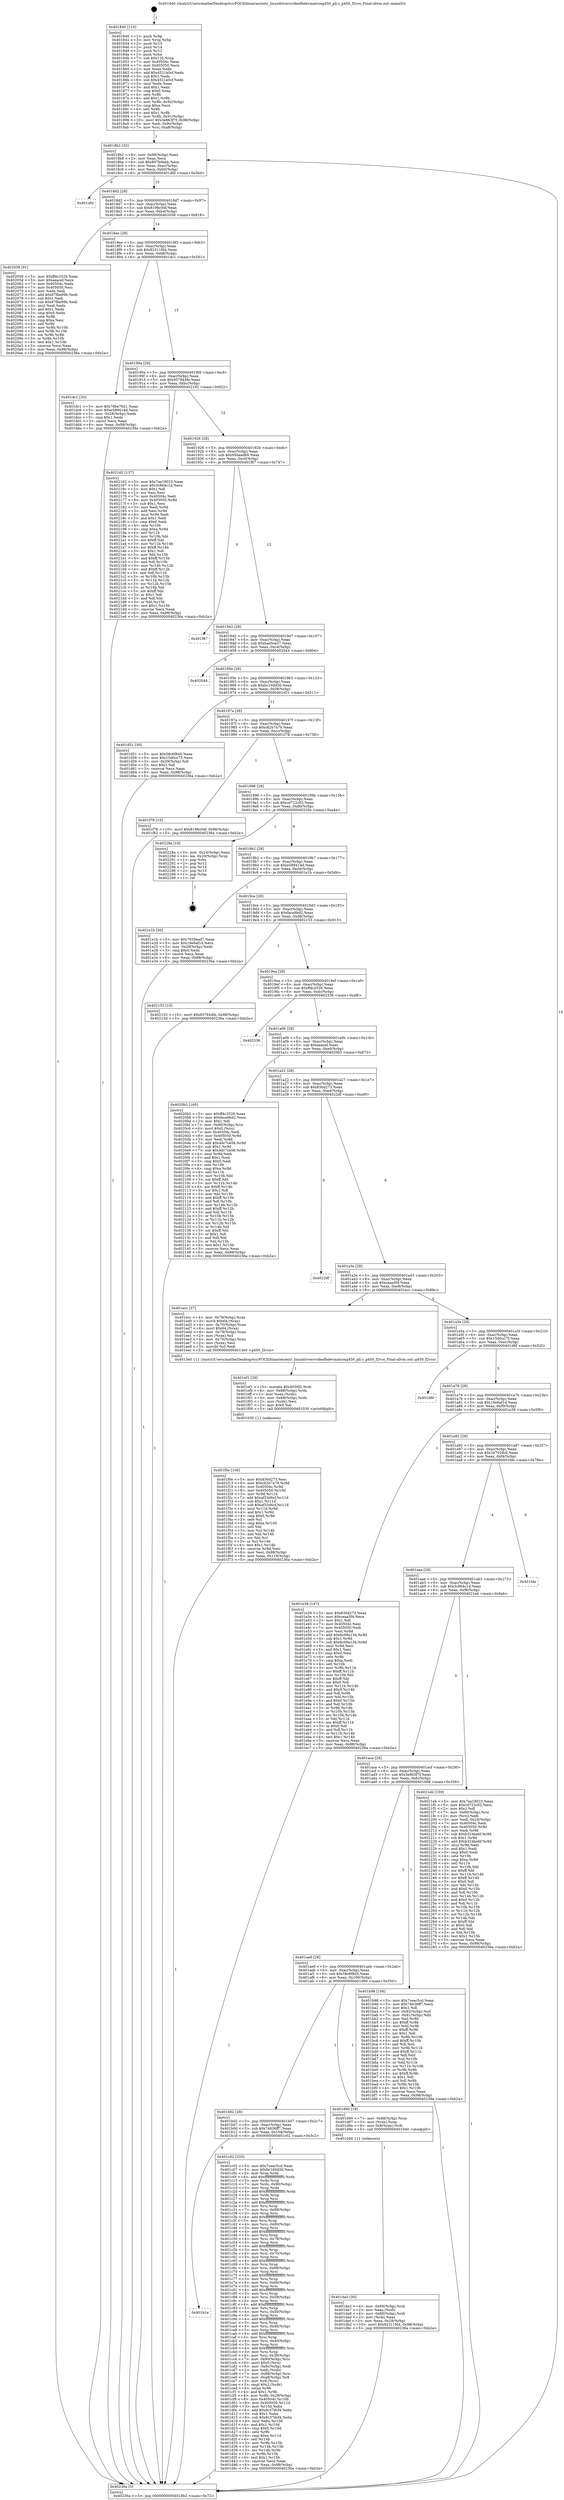 digraph "0x401840" {
  label = "0x401840 (/mnt/c/Users/mathe/Desktop/tcc/POCII/binaries/extr_linuxdriversvideofbdevmatroxg450_pll.c_g450_f2vco_Final-ollvm.out::main(0))"
  labelloc = "t"
  node[shape=record]

  Entry [label="",width=0.3,height=0.3,shape=circle,fillcolor=black,style=filled]
  "0x4018b2" [label="{
     0x4018b2 [32]\l
     | [instrs]\l
     &nbsp;&nbsp;0x4018b2 \<+6\>: mov -0x98(%rbp),%eax\l
     &nbsp;&nbsp;0x4018b8 \<+2\>: mov %eax,%ecx\l
     &nbsp;&nbsp;0x4018ba \<+6\>: sub $0x807b0bbb,%ecx\l
     &nbsp;&nbsp;0x4018c0 \<+6\>: mov %eax,-0xac(%rbp)\l
     &nbsp;&nbsp;0x4018c6 \<+6\>: mov %ecx,-0xb0(%rbp)\l
     &nbsp;&nbsp;0x4018cc \<+6\>: je 0000000000401dfd \<main+0x5bd\>\l
  }"]
  "0x401dfd" [label="{
     0x401dfd\l
  }", style=dashed]
  "0x4018d2" [label="{
     0x4018d2 [28]\l
     | [instrs]\l
     &nbsp;&nbsp;0x4018d2 \<+5\>: jmp 00000000004018d7 \<main+0x97\>\l
     &nbsp;&nbsp;0x4018d7 \<+6\>: mov -0xac(%rbp),%eax\l
     &nbsp;&nbsp;0x4018dd \<+5\>: sub $0x8196c04f,%eax\l
     &nbsp;&nbsp;0x4018e2 \<+6\>: mov %eax,-0xb4(%rbp)\l
     &nbsp;&nbsp;0x4018e8 \<+6\>: je 0000000000402058 \<main+0x818\>\l
  }"]
  Exit [label="",width=0.3,height=0.3,shape=circle,fillcolor=black,style=filled,peripheries=2]
  "0x402058" [label="{
     0x402058 [91]\l
     | [instrs]\l
     &nbsp;&nbsp;0x402058 \<+5\>: mov $0xff4c2526,%eax\l
     &nbsp;&nbsp;0x40205d \<+5\>: mov $0xaeacef,%ecx\l
     &nbsp;&nbsp;0x402062 \<+7\>: mov 0x40504c,%edx\l
     &nbsp;&nbsp;0x402069 \<+7\>: mov 0x405050,%esi\l
     &nbsp;&nbsp;0x402070 \<+2\>: mov %edx,%edi\l
     &nbsp;&nbsp;0x402072 \<+6\>: add $0x87fba99b,%edi\l
     &nbsp;&nbsp;0x402078 \<+3\>: sub $0x1,%edi\l
     &nbsp;&nbsp;0x40207b \<+6\>: sub $0x87fba99b,%edi\l
     &nbsp;&nbsp;0x402081 \<+3\>: imul %edi,%edx\l
     &nbsp;&nbsp;0x402084 \<+3\>: and $0x1,%edx\l
     &nbsp;&nbsp;0x402087 \<+3\>: cmp $0x0,%edx\l
     &nbsp;&nbsp;0x40208a \<+4\>: sete %r8b\l
     &nbsp;&nbsp;0x40208e \<+3\>: cmp $0xa,%esi\l
     &nbsp;&nbsp;0x402091 \<+4\>: setl %r9b\l
     &nbsp;&nbsp;0x402095 \<+3\>: mov %r8b,%r10b\l
     &nbsp;&nbsp;0x402098 \<+3\>: and %r9b,%r10b\l
     &nbsp;&nbsp;0x40209b \<+3\>: xor %r9b,%r8b\l
     &nbsp;&nbsp;0x40209e \<+3\>: or %r8b,%r10b\l
     &nbsp;&nbsp;0x4020a1 \<+4\>: test $0x1,%r10b\l
     &nbsp;&nbsp;0x4020a5 \<+3\>: cmovne %ecx,%eax\l
     &nbsp;&nbsp;0x4020a8 \<+6\>: mov %eax,-0x98(%rbp)\l
     &nbsp;&nbsp;0x4020ae \<+5\>: jmp 000000000040236a \<main+0xb2a\>\l
  }"]
  "0x4018ee" [label="{
     0x4018ee [28]\l
     | [instrs]\l
     &nbsp;&nbsp;0x4018ee \<+5\>: jmp 00000000004018f3 \<main+0xb3\>\l
     &nbsp;&nbsp;0x4018f3 \<+6\>: mov -0xac(%rbp),%eax\l
     &nbsp;&nbsp;0x4018f9 \<+5\>: sub $0x92311fd4,%eax\l
     &nbsp;&nbsp;0x4018fe \<+6\>: mov %eax,-0xb8(%rbp)\l
     &nbsp;&nbsp;0x401904 \<+6\>: je 0000000000401dc1 \<main+0x581\>\l
  }"]
  "0x401f0e" [label="{
     0x401f0e [106]\l
     | [instrs]\l
     &nbsp;&nbsp;0x401f0e \<+5\>: mov $0x830d273,%esi\l
     &nbsp;&nbsp;0x401f13 \<+6\>: mov $0xc62b7a79,%r8d\l
     &nbsp;&nbsp;0x401f19 \<+8\>: mov 0x40504c,%r9d\l
     &nbsp;&nbsp;0x401f21 \<+8\>: mov 0x405050,%r10d\l
     &nbsp;&nbsp;0x401f29 \<+3\>: mov %r9d,%r11d\l
     &nbsp;&nbsp;0x401f2c \<+7\>: add $0xaf33d6cf,%r11d\l
     &nbsp;&nbsp;0x401f33 \<+4\>: sub $0x1,%r11d\l
     &nbsp;&nbsp;0x401f37 \<+7\>: sub $0xaf33d6cf,%r11d\l
     &nbsp;&nbsp;0x401f3e \<+4\>: imul %r11d,%r9d\l
     &nbsp;&nbsp;0x401f42 \<+4\>: and $0x1,%r9d\l
     &nbsp;&nbsp;0x401f46 \<+4\>: cmp $0x0,%r9d\l
     &nbsp;&nbsp;0x401f4a \<+3\>: sete %cl\l
     &nbsp;&nbsp;0x401f4d \<+4\>: cmp $0xa,%r10d\l
     &nbsp;&nbsp;0x401f51 \<+3\>: setl %bl\l
     &nbsp;&nbsp;0x401f54 \<+3\>: mov %cl,%r14b\l
     &nbsp;&nbsp;0x401f57 \<+3\>: and %bl,%r14b\l
     &nbsp;&nbsp;0x401f5a \<+2\>: xor %bl,%cl\l
     &nbsp;&nbsp;0x401f5c \<+3\>: or %cl,%r14b\l
     &nbsp;&nbsp;0x401f5f \<+4\>: test $0x1,%r14b\l
     &nbsp;&nbsp;0x401f63 \<+4\>: cmovne %r8d,%esi\l
     &nbsp;&nbsp;0x401f67 \<+6\>: mov %esi,-0x98(%rbp)\l
     &nbsp;&nbsp;0x401f6d \<+6\>: mov %eax,-0x118(%rbp)\l
     &nbsp;&nbsp;0x401f73 \<+5\>: jmp 000000000040236a \<main+0xb2a\>\l
  }"]
  "0x401dc1" [label="{
     0x401dc1 [30]\l
     | [instrs]\l
     &nbsp;&nbsp;0x401dc1 \<+5\>: mov $0x78be7621,%eax\l
     &nbsp;&nbsp;0x401dc6 \<+5\>: mov $0xe589414d,%ecx\l
     &nbsp;&nbsp;0x401dcb \<+3\>: mov -0x28(%rbp),%edx\l
     &nbsp;&nbsp;0x401dce \<+3\>: cmp $0x1,%edx\l
     &nbsp;&nbsp;0x401dd1 \<+3\>: cmovl %ecx,%eax\l
     &nbsp;&nbsp;0x401dd4 \<+6\>: mov %eax,-0x98(%rbp)\l
     &nbsp;&nbsp;0x401dda \<+5\>: jmp 000000000040236a \<main+0xb2a\>\l
  }"]
  "0x40190a" [label="{
     0x40190a [28]\l
     | [instrs]\l
     &nbsp;&nbsp;0x40190a \<+5\>: jmp 000000000040190f \<main+0xcf\>\l
     &nbsp;&nbsp;0x40190f \<+6\>: mov -0xac(%rbp),%eax\l
     &nbsp;&nbsp;0x401915 \<+5\>: sub $0x957844fe,%eax\l
     &nbsp;&nbsp;0x40191a \<+6\>: mov %eax,-0xbc(%rbp)\l
     &nbsp;&nbsp;0x401920 \<+6\>: je 0000000000402162 \<main+0x922\>\l
  }"]
  "0x401ef1" [label="{
     0x401ef1 [29]\l
     | [instrs]\l
     &nbsp;&nbsp;0x401ef1 \<+10\>: movabs $0x4030f2,%rdi\l
     &nbsp;&nbsp;0x401efb \<+4\>: mov -0x68(%rbp),%rdx\l
     &nbsp;&nbsp;0x401eff \<+2\>: mov %eax,(%rdx)\l
     &nbsp;&nbsp;0x401f01 \<+4\>: mov -0x68(%rbp),%rdx\l
     &nbsp;&nbsp;0x401f05 \<+2\>: mov (%rdx),%esi\l
     &nbsp;&nbsp;0x401f07 \<+2\>: mov $0x0,%al\l
     &nbsp;&nbsp;0x401f09 \<+5\>: call 0000000000401030 \<printf@plt\>\l
     | [calls]\l
     &nbsp;&nbsp;0x401030 \{1\} (unknown)\l
  }"]
  "0x402162" [label="{
     0x402162 [137]\l
     | [instrs]\l
     &nbsp;&nbsp;0x402162 \<+5\>: mov $0x7aa19023,%eax\l
     &nbsp;&nbsp;0x402167 \<+5\>: mov $0x3c864c1d,%ecx\l
     &nbsp;&nbsp;0x40216c \<+2\>: mov $0x1,%dl\l
     &nbsp;&nbsp;0x40216e \<+2\>: xor %esi,%esi\l
     &nbsp;&nbsp;0x402170 \<+7\>: mov 0x40504c,%edi\l
     &nbsp;&nbsp;0x402177 \<+8\>: mov 0x405050,%r8d\l
     &nbsp;&nbsp;0x40217f \<+3\>: sub $0x1,%esi\l
     &nbsp;&nbsp;0x402182 \<+3\>: mov %edi,%r9d\l
     &nbsp;&nbsp;0x402185 \<+3\>: add %esi,%r9d\l
     &nbsp;&nbsp;0x402188 \<+4\>: imul %r9d,%edi\l
     &nbsp;&nbsp;0x40218c \<+3\>: and $0x1,%edi\l
     &nbsp;&nbsp;0x40218f \<+3\>: cmp $0x0,%edi\l
     &nbsp;&nbsp;0x402192 \<+4\>: sete %r10b\l
     &nbsp;&nbsp;0x402196 \<+4\>: cmp $0xa,%r8d\l
     &nbsp;&nbsp;0x40219a \<+4\>: setl %r11b\l
     &nbsp;&nbsp;0x40219e \<+3\>: mov %r10b,%bl\l
     &nbsp;&nbsp;0x4021a1 \<+3\>: xor $0xff,%bl\l
     &nbsp;&nbsp;0x4021a4 \<+3\>: mov %r11b,%r14b\l
     &nbsp;&nbsp;0x4021a7 \<+4\>: xor $0xff,%r14b\l
     &nbsp;&nbsp;0x4021ab \<+3\>: xor $0x1,%dl\l
     &nbsp;&nbsp;0x4021ae \<+3\>: mov %bl,%r15b\l
     &nbsp;&nbsp;0x4021b1 \<+4\>: and $0xff,%r15b\l
     &nbsp;&nbsp;0x4021b5 \<+3\>: and %dl,%r10b\l
     &nbsp;&nbsp;0x4021b8 \<+3\>: mov %r14b,%r12b\l
     &nbsp;&nbsp;0x4021bb \<+4\>: and $0xff,%r12b\l
     &nbsp;&nbsp;0x4021bf \<+3\>: and %dl,%r11b\l
     &nbsp;&nbsp;0x4021c2 \<+3\>: or %r10b,%r15b\l
     &nbsp;&nbsp;0x4021c5 \<+3\>: or %r11b,%r12b\l
     &nbsp;&nbsp;0x4021c8 \<+3\>: xor %r12b,%r15b\l
     &nbsp;&nbsp;0x4021cb \<+3\>: or %r14b,%bl\l
     &nbsp;&nbsp;0x4021ce \<+3\>: xor $0xff,%bl\l
     &nbsp;&nbsp;0x4021d1 \<+3\>: or $0x1,%dl\l
     &nbsp;&nbsp;0x4021d4 \<+2\>: and %dl,%bl\l
     &nbsp;&nbsp;0x4021d6 \<+3\>: or %bl,%r15b\l
     &nbsp;&nbsp;0x4021d9 \<+4\>: test $0x1,%r15b\l
     &nbsp;&nbsp;0x4021dd \<+3\>: cmovne %ecx,%eax\l
     &nbsp;&nbsp;0x4021e0 \<+6\>: mov %eax,-0x98(%rbp)\l
     &nbsp;&nbsp;0x4021e6 \<+5\>: jmp 000000000040236a \<main+0xb2a\>\l
  }"]
  "0x401926" [label="{
     0x401926 [28]\l
     | [instrs]\l
     &nbsp;&nbsp;0x401926 \<+5\>: jmp 000000000040192b \<main+0xeb\>\l
     &nbsp;&nbsp;0x40192b \<+6\>: mov -0xac(%rbp),%eax\l
     &nbsp;&nbsp;0x401931 \<+5\>: sub $0x95daad69,%eax\l
     &nbsp;&nbsp;0x401936 \<+6\>: mov %eax,-0xc0(%rbp)\l
     &nbsp;&nbsp;0x40193c \<+6\>: je 0000000000401f87 \<main+0x747\>\l
  }"]
  "0x401da3" [label="{
     0x401da3 [30]\l
     | [instrs]\l
     &nbsp;&nbsp;0x401da3 \<+4\>: mov -0x80(%rbp),%rdi\l
     &nbsp;&nbsp;0x401da7 \<+2\>: mov %eax,(%rdi)\l
     &nbsp;&nbsp;0x401da9 \<+4\>: mov -0x80(%rbp),%rdi\l
     &nbsp;&nbsp;0x401dad \<+2\>: mov (%rdi),%eax\l
     &nbsp;&nbsp;0x401daf \<+3\>: mov %eax,-0x28(%rbp)\l
     &nbsp;&nbsp;0x401db2 \<+10\>: movl $0x92311fd4,-0x98(%rbp)\l
     &nbsp;&nbsp;0x401dbc \<+5\>: jmp 000000000040236a \<main+0xb2a\>\l
  }"]
  "0x401f87" [label="{
     0x401f87\l
  }", style=dashed]
  "0x401942" [label="{
     0x401942 [28]\l
     | [instrs]\l
     &nbsp;&nbsp;0x401942 \<+5\>: jmp 0000000000401947 \<main+0x107\>\l
     &nbsp;&nbsp;0x401947 \<+6\>: mov -0xac(%rbp),%eax\l
     &nbsp;&nbsp;0x40194d \<+5\>: sub $0xbad0ce37,%eax\l
     &nbsp;&nbsp;0x401952 \<+6\>: mov %eax,-0xc4(%rbp)\l
     &nbsp;&nbsp;0x401958 \<+6\>: je 0000000000402044 \<main+0x804\>\l
  }"]
  "0x401b1e" [label="{
     0x401b1e\l
  }", style=dashed]
  "0x402044" [label="{
     0x402044\l
  }", style=dashed]
  "0x40195e" [label="{
     0x40195e [28]\l
     | [instrs]\l
     &nbsp;&nbsp;0x40195e \<+5\>: jmp 0000000000401963 \<main+0x123\>\l
     &nbsp;&nbsp;0x401963 \<+6\>: mov -0xac(%rbp),%eax\l
     &nbsp;&nbsp;0x401969 \<+5\>: sub $0xbc160d26,%eax\l
     &nbsp;&nbsp;0x40196e \<+6\>: mov %eax,-0xc8(%rbp)\l
     &nbsp;&nbsp;0x401974 \<+6\>: je 0000000000401d51 \<main+0x511\>\l
  }"]
  "0x401c02" [label="{
     0x401c02 [335]\l
     | [instrs]\l
     &nbsp;&nbsp;0x401c02 \<+5\>: mov $0x7ceac5cd,%eax\l
     &nbsp;&nbsp;0x401c07 \<+5\>: mov $0xbc160d26,%ecx\l
     &nbsp;&nbsp;0x401c0c \<+3\>: mov %rsp,%rdx\l
     &nbsp;&nbsp;0x401c0f \<+4\>: add $0xfffffffffffffff0,%rdx\l
     &nbsp;&nbsp;0x401c13 \<+3\>: mov %rdx,%rsp\l
     &nbsp;&nbsp;0x401c16 \<+7\>: mov %rdx,-0x90(%rbp)\l
     &nbsp;&nbsp;0x401c1d \<+3\>: mov %rsp,%rdx\l
     &nbsp;&nbsp;0x401c20 \<+4\>: add $0xfffffffffffffff0,%rdx\l
     &nbsp;&nbsp;0x401c24 \<+3\>: mov %rdx,%rsp\l
     &nbsp;&nbsp;0x401c27 \<+3\>: mov %rsp,%rsi\l
     &nbsp;&nbsp;0x401c2a \<+4\>: add $0xfffffffffffffff0,%rsi\l
     &nbsp;&nbsp;0x401c2e \<+3\>: mov %rsi,%rsp\l
     &nbsp;&nbsp;0x401c31 \<+7\>: mov %rsi,-0x88(%rbp)\l
     &nbsp;&nbsp;0x401c38 \<+3\>: mov %rsp,%rsi\l
     &nbsp;&nbsp;0x401c3b \<+4\>: add $0xfffffffffffffff0,%rsi\l
     &nbsp;&nbsp;0x401c3f \<+3\>: mov %rsi,%rsp\l
     &nbsp;&nbsp;0x401c42 \<+4\>: mov %rsi,-0x80(%rbp)\l
     &nbsp;&nbsp;0x401c46 \<+3\>: mov %rsp,%rsi\l
     &nbsp;&nbsp;0x401c49 \<+4\>: add $0xfffffffffffffff0,%rsi\l
     &nbsp;&nbsp;0x401c4d \<+3\>: mov %rsi,%rsp\l
     &nbsp;&nbsp;0x401c50 \<+4\>: mov %rsi,-0x78(%rbp)\l
     &nbsp;&nbsp;0x401c54 \<+3\>: mov %rsp,%rsi\l
     &nbsp;&nbsp;0x401c57 \<+4\>: add $0xfffffffffffffff0,%rsi\l
     &nbsp;&nbsp;0x401c5b \<+3\>: mov %rsi,%rsp\l
     &nbsp;&nbsp;0x401c5e \<+4\>: mov %rsi,-0x70(%rbp)\l
     &nbsp;&nbsp;0x401c62 \<+3\>: mov %rsp,%rsi\l
     &nbsp;&nbsp;0x401c65 \<+4\>: add $0xfffffffffffffff0,%rsi\l
     &nbsp;&nbsp;0x401c69 \<+3\>: mov %rsi,%rsp\l
     &nbsp;&nbsp;0x401c6c \<+4\>: mov %rsi,-0x68(%rbp)\l
     &nbsp;&nbsp;0x401c70 \<+3\>: mov %rsp,%rsi\l
     &nbsp;&nbsp;0x401c73 \<+4\>: add $0xfffffffffffffff0,%rsi\l
     &nbsp;&nbsp;0x401c77 \<+3\>: mov %rsi,%rsp\l
     &nbsp;&nbsp;0x401c7a \<+4\>: mov %rsi,-0x60(%rbp)\l
     &nbsp;&nbsp;0x401c7e \<+3\>: mov %rsp,%rsi\l
     &nbsp;&nbsp;0x401c81 \<+4\>: add $0xfffffffffffffff0,%rsi\l
     &nbsp;&nbsp;0x401c85 \<+3\>: mov %rsi,%rsp\l
     &nbsp;&nbsp;0x401c88 \<+4\>: mov %rsi,-0x58(%rbp)\l
     &nbsp;&nbsp;0x401c8c \<+3\>: mov %rsp,%rsi\l
     &nbsp;&nbsp;0x401c8f \<+4\>: add $0xfffffffffffffff0,%rsi\l
     &nbsp;&nbsp;0x401c93 \<+3\>: mov %rsi,%rsp\l
     &nbsp;&nbsp;0x401c96 \<+4\>: mov %rsi,-0x50(%rbp)\l
     &nbsp;&nbsp;0x401c9a \<+3\>: mov %rsp,%rsi\l
     &nbsp;&nbsp;0x401c9d \<+4\>: add $0xfffffffffffffff0,%rsi\l
     &nbsp;&nbsp;0x401ca1 \<+3\>: mov %rsi,%rsp\l
     &nbsp;&nbsp;0x401ca4 \<+4\>: mov %rsi,-0x48(%rbp)\l
     &nbsp;&nbsp;0x401ca8 \<+3\>: mov %rsp,%rsi\l
     &nbsp;&nbsp;0x401cab \<+4\>: add $0xfffffffffffffff0,%rsi\l
     &nbsp;&nbsp;0x401caf \<+3\>: mov %rsi,%rsp\l
     &nbsp;&nbsp;0x401cb2 \<+4\>: mov %rsi,-0x40(%rbp)\l
     &nbsp;&nbsp;0x401cb6 \<+3\>: mov %rsp,%rsi\l
     &nbsp;&nbsp;0x401cb9 \<+4\>: add $0xfffffffffffffff0,%rsi\l
     &nbsp;&nbsp;0x401cbd \<+3\>: mov %rsi,%rsp\l
     &nbsp;&nbsp;0x401cc0 \<+4\>: mov %rsi,-0x38(%rbp)\l
     &nbsp;&nbsp;0x401cc4 \<+7\>: mov -0x90(%rbp),%rsi\l
     &nbsp;&nbsp;0x401ccb \<+6\>: movl $0x0,(%rsi)\l
     &nbsp;&nbsp;0x401cd1 \<+6\>: mov -0x9c(%rbp),%edi\l
     &nbsp;&nbsp;0x401cd7 \<+2\>: mov %edi,(%rdx)\l
     &nbsp;&nbsp;0x401cd9 \<+7\>: mov -0x88(%rbp),%rsi\l
     &nbsp;&nbsp;0x401ce0 \<+7\>: mov -0xa8(%rbp),%r8\l
     &nbsp;&nbsp;0x401ce7 \<+3\>: mov %r8,(%rsi)\l
     &nbsp;&nbsp;0x401cea \<+3\>: cmpl $0x2,(%rdx)\l
     &nbsp;&nbsp;0x401ced \<+4\>: setne %r9b\l
     &nbsp;&nbsp;0x401cf1 \<+4\>: and $0x1,%r9b\l
     &nbsp;&nbsp;0x401cf5 \<+4\>: mov %r9b,-0x29(%rbp)\l
     &nbsp;&nbsp;0x401cf9 \<+8\>: mov 0x40504c,%r10d\l
     &nbsp;&nbsp;0x401d01 \<+8\>: mov 0x405050,%r11d\l
     &nbsp;&nbsp;0x401d09 \<+3\>: mov %r10d,%ebx\l
     &nbsp;&nbsp;0x401d0c \<+6\>: add $0x8c37dcf4,%ebx\l
     &nbsp;&nbsp;0x401d12 \<+3\>: sub $0x1,%ebx\l
     &nbsp;&nbsp;0x401d15 \<+6\>: sub $0x8c37dcf4,%ebx\l
     &nbsp;&nbsp;0x401d1b \<+4\>: imul %ebx,%r10d\l
     &nbsp;&nbsp;0x401d1f \<+4\>: and $0x1,%r10d\l
     &nbsp;&nbsp;0x401d23 \<+4\>: cmp $0x0,%r10d\l
     &nbsp;&nbsp;0x401d27 \<+4\>: sete %r9b\l
     &nbsp;&nbsp;0x401d2b \<+4\>: cmp $0xa,%r11d\l
     &nbsp;&nbsp;0x401d2f \<+4\>: setl %r14b\l
     &nbsp;&nbsp;0x401d33 \<+3\>: mov %r9b,%r15b\l
     &nbsp;&nbsp;0x401d36 \<+3\>: and %r14b,%r15b\l
     &nbsp;&nbsp;0x401d39 \<+3\>: xor %r14b,%r9b\l
     &nbsp;&nbsp;0x401d3c \<+3\>: or %r9b,%r15b\l
     &nbsp;&nbsp;0x401d3f \<+4\>: test $0x1,%r15b\l
     &nbsp;&nbsp;0x401d43 \<+3\>: cmovne %ecx,%eax\l
     &nbsp;&nbsp;0x401d46 \<+6\>: mov %eax,-0x98(%rbp)\l
     &nbsp;&nbsp;0x401d4c \<+5\>: jmp 000000000040236a \<main+0xb2a\>\l
  }"]
  "0x401d51" [label="{
     0x401d51 [30]\l
     | [instrs]\l
     &nbsp;&nbsp;0x401d51 \<+5\>: mov $0x58c6f845,%eax\l
     &nbsp;&nbsp;0x401d56 \<+5\>: mov $0x15d0cc75,%ecx\l
     &nbsp;&nbsp;0x401d5b \<+3\>: mov -0x29(%rbp),%dl\l
     &nbsp;&nbsp;0x401d5e \<+3\>: test $0x1,%dl\l
     &nbsp;&nbsp;0x401d61 \<+3\>: cmovne %ecx,%eax\l
     &nbsp;&nbsp;0x401d64 \<+6\>: mov %eax,-0x98(%rbp)\l
     &nbsp;&nbsp;0x401d6a \<+5\>: jmp 000000000040236a \<main+0xb2a\>\l
  }"]
  "0x40197a" [label="{
     0x40197a [28]\l
     | [instrs]\l
     &nbsp;&nbsp;0x40197a \<+5\>: jmp 000000000040197f \<main+0x13f\>\l
     &nbsp;&nbsp;0x40197f \<+6\>: mov -0xac(%rbp),%eax\l
     &nbsp;&nbsp;0x401985 \<+5\>: sub $0xc62b7a79,%eax\l
     &nbsp;&nbsp;0x40198a \<+6\>: mov %eax,-0xcc(%rbp)\l
     &nbsp;&nbsp;0x401990 \<+6\>: je 0000000000401f78 \<main+0x738\>\l
  }"]
  "0x401b02" [label="{
     0x401b02 [28]\l
     | [instrs]\l
     &nbsp;&nbsp;0x401b02 \<+5\>: jmp 0000000000401b07 \<main+0x2c7\>\l
     &nbsp;&nbsp;0x401b07 \<+6\>: mov -0xac(%rbp),%eax\l
     &nbsp;&nbsp;0x401b0d \<+5\>: sub $0x74636ff7,%eax\l
     &nbsp;&nbsp;0x401b12 \<+6\>: mov %eax,-0x104(%rbp)\l
     &nbsp;&nbsp;0x401b18 \<+6\>: je 0000000000401c02 \<main+0x3c2\>\l
  }"]
  "0x401f78" [label="{
     0x401f78 [15]\l
     | [instrs]\l
     &nbsp;&nbsp;0x401f78 \<+10\>: movl $0x8196c04f,-0x98(%rbp)\l
     &nbsp;&nbsp;0x401f82 \<+5\>: jmp 000000000040236a \<main+0xb2a\>\l
  }"]
  "0x401996" [label="{
     0x401996 [28]\l
     | [instrs]\l
     &nbsp;&nbsp;0x401996 \<+5\>: jmp 000000000040199b \<main+0x15b\>\l
     &nbsp;&nbsp;0x40199b \<+6\>: mov -0xac(%rbp),%eax\l
     &nbsp;&nbsp;0x4019a1 \<+5\>: sub $0xcd722c03,%eax\l
     &nbsp;&nbsp;0x4019a6 \<+6\>: mov %eax,-0xd0(%rbp)\l
     &nbsp;&nbsp;0x4019ac \<+6\>: je 000000000040228a \<main+0xa4a\>\l
  }"]
  "0x401d90" [label="{
     0x401d90 [19]\l
     | [instrs]\l
     &nbsp;&nbsp;0x401d90 \<+7\>: mov -0x88(%rbp),%rax\l
     &nbsp;&nbsp;0x401d97 \<+3\>: mov (%rax),%rax\l
     &nbsp;&nbsp;0x401d9a \<+4\>: mov 0x8(%rax),%rdi\l
     &nbsp;&nbsp;0x401d9e \<+5\>: call 0000000000401040 \<atoi@plt\>\l
     | [calls]\l
     &nbsp;&nbsp;0x401040 \{1\} (unknown)\l
  }"]
  "0x40228a" [label="{
     0x40228a [16]\l
     | [instrs]\l
     &nbsp;&nbsp;0x40228a \<+3\>: mov -0x24(%rbp),%eax\l
     &nbsp;&nbsp;0x40228d \<+4\>: lea -0x20(%rbp),%rsp\l
     &nbsp;&nbsp;0x402291 \<+1\>: pop %rbx\l
     &nbsp;&nbsp;0x402292 \<+2\>: pop %r12\l
     &nbsp;&nbsp;0x402294 \<+2\>: pop %r14\l
     &nbsp;&nbsp;0x402296 \<+2\>: pop %r15\l
     &nbsp;&nbsp;0x402298 \<+1\>: pop %rbp\l
     &nbsp;&nbsp;0x402299 \<+1\>: ret\l
  }"]
  "0x4019b2" [label="{
     0x4019b2 [28]\l
     | [instrs]\l
     &nbsp;&nbsp;0x4019b2 \<+5\>: jmp 00000000004019b7 \<main+0x177\>\l
     &nbsp;&nbsp;0x4019b7 \<+6\>: mov -0xac(%rbp),%eax\l
     &nbsp;&nbsp;0x4019bd \<+5\>: sub $0xe589414d,%eax\l
     &nbsp;&nbsp;0x4019c2 \<+6\>: mov %eax,-0xd4(%rbp)\l
     &nbsp;&nbsp;0x4019c8 \<+6\>: je 0000000000401e1b \<main+0x5db\>\l
  }"]
  "0x401840" [label="{
     0x401840 [114]\l
     | [instrs]\l
     &nbsp;&nbsp;0x401840 \<+1\>: push %rbp\l
     &nbsp;&nbsp;0x401841 \<+3\>: mov %rsp,%rbp\l
     &nbsp;&nbsp;0x401844 \<+2\>: push %r15\l
     &nbsp;&nbsp;0x401846 \<+2\>: push %r14\l
     &nbsp;&nbsp;0x401848 \<+2\>: push %r12\l
     &nbsp;&nbsp;0x40184a \<+1\>: push %rbx\l
     &nbsp;&nbsp;0x40184b \<+7\>: sub $0x110,%rsp\l
     &nbsp;&nbsp;0x401852 \<+7\>: mov 0x40504c,%eax\l
     &nbsp;&nbsp;0x401859 \<+7\>: mov 0x405050,%ecx\l
     &nbsp;&nbsp;0x401860 \<+2\>: mov %eax,%edx\l
     &nbsp;&nbsp;0x401862 \<+6\>: add $0x4521a0cf,%edx\l
     &nbsp;&nbsp;0x401868 \<+3\>: sub $0x1,%edx\l
     &nbsp;&nbsp;0x40186b \<+6\>: sub $0x4521a0cf,%edx\l
     &nbsp;&nbsp;0x401871 \<+3\>: imul %edx,%eax\l
     &nbsp;&nbsp;0x401874 \<+3\>: and $0x1,%eax\l
     &nbsp;&nbsp;0x401877 \<+3\>: cmp $0x0,%eax\l
     &nbsp;&nbsp;0x40187a \<+4\>: sete %r8b\l
     &nbsp;&nbsp;0x40187e \<+4\>: and $0x1,%r8b\l
     &nbsp;&nbsp;0x401882 \<+7\>: mov %r8b,-0x92(%rbp)\l
     &nbsp;&nbsp;0x401889 \<+3\>: cmp $0xa,%ecx\l
     &nbsp;&nbsp;0x40188c \<+4\>: setl %r8b\l
     &nbsp;&nbsp;0x401890 \<+4\>: and $0x1,%r8b\l
     &nbsp;&nbsp;0x401894 \<+7\>: mov %r8b,-0x91(%rbp)\l
     &nbsp;&nbsp;0x40189b \<+10\>: movl $0x3e863f7f,-0x98(%rbp)\l
     &nbsp;&nbsp;0x4018a5 \<+6\>: mov %edi,-0x9c(%rbp)\l
     &nbsp;&nbsp;0x4018ab \<+7\>: mov %rsi,-0xa8(%rbp)\l
  }"]
  "0x401e1b" [label="{
     0x401e1b [30]\l
     | [instrs]\l
     &nbsp;&nbsp;0x401e1b \<+5\>: mov $0x7659ead7,%eax\l
     &nbsp;&nbsp;0x401e20 \<+5\>: mov $0x19e6af1d,%ecx\l
     &nbsp;&nbsp;0x401e25 \<+3\>: mov -0x28(%rbp),%edx\l
     &nbsp;&nbsp;0x401e28 \<+3\>: cmp $0x0,%edx\l
     &nbsp;&nbsp;0x401e2b \<+3\>: cmove %ecx,%eax\l
     &nbsp;&nbsp;0x401e2e \<+6\>: mov %eax,-0x98(%rbp)\l
     &nbsp;&nbsp;0x401e34 \<+5\>: jmp 000000000040236a \<main+0xb2a\>\l
  }"]
  "0x4019ce" [label="{
     0x4019ce [28]\l
     | [instrs]\l
     &nbsp;&nbsp;0x4019ce \<+5\>: jmp 00000000004019d3 \<main+0x193\>\l
     &nbsp;&nbsp;0x4019d3 \<+6\>: mov -0xac(%rbp),%eax\l
     &nbsp;&nbsp;0x4019d9 \<+5\>: sub $0xfaca9bd2,%eax\l
     &nbsp;&nbsp;0x4019de \<+6\>: mov %eax,-0xd8(%rbp)\l
     &nbsp;&nbsp;0x4019e4 \<+6\>: je 0000000000402153 \<main+0x913\>\l
  }"]
  "0x40236a" [label="{
     0x40236a [5]\l
     | [instrs]\l
     &nbsp;&nbsp;0x40236a \<+5\>: jmp 00000000004018b2 \<main+0x72\>\l
  }"]
  "0x402153" [label="{
     0x402153 [15]\l
     | [instrs]\l
     &nbsp;&nbsp;0x402153 \<+10\>: movl $0x957844fe,-0x98(%rbp)\l
     &nbsp;&nbsp;0x40215d \<+5\>: jmp 000000000040236a \<main+0xb2a\>\l
  }"]
  "0x4019ea" [label="{
     0x4019ea [28]\l
     | [instrs]\l
     &nbsp;&nbsp;0x4019ea \<+5\>: jmp 00000000004019ef \<main+0x1af\>\l
     &nbsp;&nbsp;0x4019ef \<+6\>: mov -0xac(%rbp),%eax\l
     &nbsp;&nbsp;0x4019f5 \<+5\>: sub $0xff4c2526,%eax\l
     &nbsp;&nbsp;0x4019fa \<+6\>: mov %eax,-0xdc(%rbp)\l
     &nbsp;&nbsp;0x401a00 \<+6\>: je 0000000000402336 \<main+0xaf6\>\l
  }"]
  "0x401ae6" [label="{
     0x401ae6 [28]\l
     | [instrs]\l
     &nbsp;&nbsp;0x401ae6 \<+5\>: jmp 0000000000401aeb \<main+0x2ab\>\l
     &nbsp;&nbsp;0x401aeb \<+6\>: mov -0xac(%rbp),%eax\l
     &nbsp;&nbsp;0x401af1 \<+5\>: sub $0x58c6f845,%eax\l
     &nbsp;&nbsp;0x401af6 \<+6\>: mov %eax,-0x100(%rbp)\l
     &nbsp;&nbsp;0x401afc \<+6\>: je 0000000000401d90 \<main+0x550\>\l
  }"]
  "0x402336" [label="{
     0x402336\l
  }", style=dashed]
  "0x401a06" [label="{
     0x401a06 [28]\l
     | [instrs]\l
     &nbsp;&nbsp;0x401a06 \<+5\>: jmp 0000000000401a0b \<main+0x1cb\>\l
     &nbsp;&nbsp;0x401a0b \<+6\>: mov -0xac(%rbp),%eax\l
     &nbsp;&nbsp;0x401a11 \<+5\>: sub $0xaeacef,%eax\l
     &nbsp;&nbsp;0x401a16 \<+6\>: mov %eax,-0xe0(%rbp)\l
     &nbsp;&nbsp;0x401a1c \<+6\>: je 00000000004020b3 \<main+0x873\>\l
  }"]
  "0x401b98" [label="{
     0x401b98 [106]\l
     | [instrs]\l
     &nbsp;&nbsp;0x401b98 \<+5\>: mov $0x7ceac5cd,%eax\l
     &nbsp;&nbsp;0x401b9d \<+5\>: mov $0x74636ff7,%ecx\l
     &nbsp;&nbsp;0x401ba2 \<+2\>: mov $0x1,%dl\l
     &nbsp;&nbsp;0x401ba4 \<+7\>: mov -0x92(%rbp),%sil\l
     &nbsp;&nbsp;0x401bab \<+7\>: mov -0x91(%rbp),%dil\l
     &nbsp;&nbsp;0x401bb2 \<+3\>: mov %sil,%r8b\l
     &nbsp;&nbsp;0x401bb5 \<+4\>: xor $0xff,%r8b\l
     &nbsp;&nbsp;0x401bb9 \<+3\>: mov %dil,%r9b\l
     &nbsp;&nbsp;0x401bbc \<+4\>: xor $0xff,%r9b\l
     &nbsp;&nbsp;0x401bc0 \<+3\>: xor $0x1,%dl\l
     &nbsp;&nbsp;0x401bc3 \<+3\>: mov %r8b,%r10b\l
     &nbsp;&nbsp;0x401bc6 \<+4\>: and $0xff,%r10b\l
     &nbsp;&nbsp;0x401bca \<+3\>: and %dl,%sil\l
     &nbsp;&nbsp;0x401bcd \<+3\>: mov %r9b,%r11b\l
     &nbsp;&nbsp;0x401bd0 \<+4\>: and $0xff,%r11b\l
     &nbsp;&nbsp;0x401bd4 \<+3\>: and %dl,%dil\l
     &nbsp;&nbsp;0x401bd7 \<+3\>: or %sil,%r10b\l
     &nbsp;&nbsp;0x401bda \<+3\>: or %dil,%r11b\l
     &nbsp;&nbsp;0x401bdd \<+3\>: xor %r11b,%r10b\l
     &nbsp;&nbsp;0x401be0 \<+3\>: or %r9b,%r8b\l
     &nbsp;&nbsp;0x401be3 \<+4\>: xor $0xff,%r8b\l
     &nbsp;&nbsp;0x401be7 \<+3\>: or $0x1,%dl\l
     &nbsp;&nbsp;0x401bea \<+3\>: and %dl,%r8b\l
     &nbsp;&nbsp;0x401bed \<+3\>: or %r8b,%r10b\l
     &nbsp;&nbsp;0x401bf0 \<+4\>: test $0x1,%r10b\l
     &nbsp;&nbsp;0x401bf4 \<+3\>: cmovne %ecx,%eax\l
     &nbsp;&nbsp;0x401bf7 \<+6\>: mov %eax,-0x98(%rbp)\l
     &nbsp;&nbsp;0x401bfd \<+5\>: jmp 000000000040236a \<main+0xb2a\>\l
  }"]
  "0x4020b3" [label="{
     0x4020b3 [160]\l
     | [instrs]\l
     &nbsp;&nbsp;0x4020b3 \<+5\>: mov $0xff4c2526,%eax\l
     &nbsp;&nbsp;0x4020b8 \<+5\>: mov $0xfaca9bd2,%ecx\l
     &nbsp;&nbsp;0x4020bd \<+2\>: mov $0x1,%dl\l
     &nbsp;&nbsp;0x4020bf \<+7\>: mov -0x90(%rbp),%rsi\l
     &nbsp;&nbsp;0x4020c6 \<+6\>: movl $0x0,(%rsi)\l
     &nbsp;&nbsp;0x4020cc \<+7\>: mov 0x40504c,%edi\l
     &nbsp;&nbsp;0x4020d3 \<+8\>: mov 0x405050,%r8d\l
     &nbsp;&nbsp;0x4020db \<+3\>: mov %edi,%r9d\l
     &nbsp;&nbsp;0x4020de \<+7\>: add $0x4dc7ce58,%r9d\l
     &nbsp;&nbsp;0x4020e5 \<+4\>: sub $0x1,%r9d\l
     &nbsp;&nbsp;0x4020e9 \<+7\>: sub $0x4dc7ce58,%r9d\l
     &nbsp;&nbsp;0x4020f0 \<+4\>: imul %r9d,%edi\l
     &nbsp;&nbsp;0x4020f4 \<+3\>: and $0x1,%edi\l
     &nbsp;&nbsp;0x4020f7 \<+3\>: cmp $0x0,%edi\l
     &nbsp;&nbsp;0x4020fa \<+4\>: sete %r10b\l
     &nbsp;&nbsp;0x4020fe \<+4\>: cmp $0xa,%r8d\l
     &nbsp;&nbsp;0x402102 \<+4\>: setl %r11b\l
     &nbsp;&nbsp;0x402106 \<+3\>: mov %r10b,%bl\l
     &nbsp;&nbsp;0x402109 \<+3\>: xor $0xff,%bl\l
     &nbsp;&nbsp;0x40210c \<+3\>: mov %r11b,%r14b\l
     &nbsp;&nbsp;0x40210f \<+4\>: xor $0xff,%r14b\l
     &nbsp;&nbsp;0x402113 \<+3\>: xor $0x1,%dl\l
     &nbsp;&nbsp;0x402116 \<+3\>: mov %bl,%r15b\l
     &nbsp;&nbsp;0x402119 \<+4\>: and $0xff,%r15b\l
     &nbsp;&nbsp;0x40211d \<+3\>: and %dl,%r10b\l
     &nbsp;&nbsp;0x402120 \<+3\>: mov %r14b,%r12b\l
     &nbsp;&nbsp;0x402123 \<+4\>: and $0xff,%r12b\l
     &nbsp;&nbsp;0x402127 \<+3\>: and %dl,%r11b\l
     &nbsp;&nbsp;0x40212a \<+3\>: or %r10b,%r15b\l
     &nbsp;&nbsp;0x40212d \<+3\>: or %r11b,%r12b\l
     &nbsp;&nbsp;0x402130 \<+3\>: xor %r12b,%r15b\l
     &nbsp;&nbsp;0x402133 \<+3\>: or %r14b,%bl\l
     &nbsp;&nbsp;0x402136 \<+3\>: xor $0xff,%bl\l
     &nbsp;&nbsp;0x402139 \<+3\>: or $0x1,%dl\l
     &nbsp;&nbsp;0x40213c \<+2\>: and %dl,%bl\l
     &nbsp;&nbsp;0x40213e \<+3\>: or %bl,%r15b\l
     &nbsp;&nbsp;0x402141 \<+4\>: test $0x1,%r15b\l
     &nbsp;&nbsp;0x402145 \<+3\>: cmovne %ecx,%eax\l
     &nbsp;&nbsp;0x402148 \<+6\>: mov %eax,-0x98(%rbp)\l
     &nbsp;&nbsp;0x40214e \<+5\>: jmp 000000000040236a \<main+0xb2a\>\l
  }"]
  "0x401a22" [label="{
     0x401a22 [28]\l
     | [instrs]\l
     &nbsp;&nbsp;0x401a22 \<+5\>: jmp 0000000000401a27 \<main+0x1e7\>\l
     &nbsp;&nbsp;0x401a27 \<+6\>: mov -0xac(%rbp),%eax\l
     &nbsp;&nbsp;0x401a2d \<+5\>: sub $0x830d273,%eax\l
     &nbsp;&nbsp;0x401a32 \<+6\>: mov %eax,-0xe4(%rbp)\l
     &nbsp;&nbsp;0x401a38 \<+6\>: je 00000000004022df \<main+0xa9f\>\l
  }"]
  "0x401aca" [label="{
     0x401aca [28]\l
     | [instrs]\l
     &nbsp;&nbsp;0x401aca \<+5\>: jmp 0000000000401acf \<main+0x28f\>\l
     &nbsp;&nbsp;0x401acf \<+6\>: mov -0xac(%rbp),%eax\l
     &nbsp;&nbsp;0x401ad5 \<+5\>: sub $0x3e863f7f,%eax\l
     &nbsp;&nbsp;0x401ada \<+6\>: mov %eax,-0xfc(%rbp)\l
     &nbsp;&nbsp;0x401ae0 \<+6\>: je 0000000000401b98 \<main+0x358\>\l
  }"]
  "0x4022df" [label="{
     0x4022df\l
  }", style=dashed]
  "0x401a3e" [label="{
     0x401a3e [28]\l
     | [instrs]\l
     &nbsp;&nbsp;0x401a3e \<+5\>: jmp 0000000000401a43 \<main+0x203\>\l
     &nbsp;&nbsp;0x401a43 \<+6\>: mov -0xac(%rbp),%eax\l
     &nbsp;&nbsp;0x401a49 \<+5\>: sub $0xceaa5f4,%eax\l
     &nbsp;&nbsp;0x401a4e \<+6\>: mov %eax,-0xe8(%rbp)\l
     &nbsp;&nbsp;0x401a54 \<+6\>: je 0000000000401ecc \<main+0x68c\>\l
  }"]
  "0x4021eb" [label="{
     0x4021eb [159]\l
     | [instrs]\l
     &nbsp;&nbsp;0x4021eb \<+5\>: mov $0x7aa19023,%eax\l
     &nbsp;&nbsp;0x4021f0 \<+5\>: mov $0xcd722c03,%ecx\l
     &nbsp;&nbsp;0x4021f5 \<+2\>: mov $0x1,%dl\l
     &nbsp;&nbsp;0x4021f7 \<+7\>: mov -0x90(%rbp),%rsi\l
     &nbsp;&nbsp;0x4021fe \<+2\>: mov (%rsi),%edi\l
     &nbsp;&nbsp;0x402200 \<+3\>: mov %edi,-0x24(%rbp)\l
     &nbsp;&nbsp;0x402203 \<+7\>: mov 0x40504c,%edi\l
     &nbsp;&nbsp;0x40220a \<+8\>: mov 0x405050,%r8d\l
     &nbsp;&nbsp;0x402212 \<+3\>: mov %edi,%r9d\l
     &nbsp;&nbsp;0x402215 \<+7\>: sub $0xb324be6f,%r9d\l
     &nbsp;&nbsp;0x40221c \<+4\>: sub $0x1,%r9d\l
     &nbsp;&nbsp;0x402220 \<+7\>: add $0xb324be6f,%r9d\l
     &nbsp;&nbsp;0x402227 \<+4\>: imul %r9d,%edi\l
     &nbsp;&nbsp;0x40222b \<+3\>: and $0x1,%edi\l
     &nbsp;&nbsp;0x40222e \<+3\>: cmp $0x0,%edi\l
     &nbsp;&nbsp;0x402231 \<+4\>: sete %r10b\l
     &nbsp;&nbsp;0x402235 \<+4\>: cmp $0xa,%r8d\l
     &nbsp;&nbsp;0x402239 \<+4\>: setl %r11b\l
     &nbsp;&nbsp;0x40223d \<+3\>: mov %r10b,%bl\l
     &nbsp;&nbsp;0x402240 \<+3\>: xor $0xff,%bl\l
     &nbsp;&nbsp;0x402243 \<+3\>: mov %r11b,%r14b\l
     &nbsp;&nbsp;0x402246 \<+4\>: xor $0xff,%r14b\l
     &nbsp;&nbsp;0x40224a \<+3\>: xor $0x0,%dl\l
     &nbsp;&nbsp;0x40224d \<+3\>: mov %bl,%r15b\l
     &nbsp;&nbsp;0x402250 \<+4\>: and $0x0,%r15b\l
     &nbsp;&nbsp;0x402254 \<+3\>: and %dl,%r10b\l
     &nbsp;&nbsp;0x402257 \<+3\>: mov %r14b,%r12b\l
     &nbsp;&nbsp;0x40225a \<+4\>: and $0x0,%r12b\l
     &nbsp;&nbsp;0x40225e \<+3\>: and %dl,%r11b\l
     &nbsp;&nbsp;0x402261 \<+3\>: or %r10b,%r15b\l
     &nbsp;&nbsp;0x402264 \<+3\>: or %r11b,%r12b\l
     &nbsp;&nbsp;0x402267 \<+3\>: xor %r12b,%r15b\l
     &nbsp;&nbsp;0x40226a \<+3\>: or %r14b,%bl\l
     &nbsp;&nbsp;0x40226d \<+3\>: xor $0xff,%bl\l
     &nbsp;&nbsp;0x402270 \<+3\>: or $0x0,%dl\l
     &nbsp;&nbsp;0x402273 \<+2\>: and %dl,%bl\l
     &nbsp;&nbsp;0x402275 \<+3\>: or %bl,%r15b\l
     &nbsp;&nbsp;0x402278 \<+4\>: test $0x1,%r15b\l
     &nbsp;&nbsp;0x40227c \<+3\>: cmovne %ecx,%eax\l
     &nbsp;&nbsp;0x40227f \<+6\>: mov %eax,-0x98(%rbp)\l
     &nbsp;&nbsp;0x402285 \<+5\>: jmp 000000000040236a \<main+0xb2a\>\l
  }"]
  "0x401ecc" [label="{
     0x401ecc [37]\l
     | [instrs]\l
     &nbsp;&nbsp;0x401ecc \<+4\>: mov -0x78(%rbp),%rax\l
     &nbsp;&nbsp;0x401ed0 \<+3\>: movb $0x64,(%rax)\l
     &nbsp;&nbsp;0x401ed3 \<+4\>: mov -0x70(%rbp),%rax\l
     &nbsp;&nbsp;0x401ed7 \<+6\>: movl $0x64,(%rax)\l
     &nbsp;&nbsp;0x401edd \<+4\>: mov -0x78(%rbp),%rax\l
     &nbsp;&nbsp;0x401ee1 \<+2\>: mov (%rax),%cl\l
     &nbsp;&nbsp;0x401ee3 \<+4\>: mov -0x70(%rbp),%rax\l
     &nbsp;&nbsp;0x401ee7 \<+2\>: mov (%rax),%esi\l
     &nbsp;&nbsp;0x401ee9 \<+3\>: movzbl %cl,%edi\l
     &nbsp;&nbsp;0x401eec \<+5\>: call 00000000004013e0 \<g450_f2vco\>\l
     | [calls]\l
     &nbsp;&nbsp;0x4013e0 \{1\} (/mnt/c/Users/mathe/Desktop/tcc/POCII/binaries/extr_linuxdriversvideofbdevmatroxg450_pll.c_g450_f2vco_Final-ollvm.out::g450_f2vco)\l
  }"]
  "0x401a5a" [label="{
     0x401a5a [28]\l
     | [instrs]\l
     &nbsp;&nbsp;0x401a5a \<+5\>: jmp 0000000000401a5f \<main+0x21f\>\l
     &nbsp;&nbsp;0x401a5f \<+6\>: mov -0xac(%rbp),%eax\l
     &nbsp;&nbsp;0x401a65 \<+5\>: sub $0x15d0cc75,%eax\l
     &nbsp;&nbsp;0x401a6a \<+6\>: mov %eax,-0xec(%rbp)\l
     &nbsp;&nbsp;0x401a70 \<+6\>: je 0000000000401d6f \<main+0x52f\>\l
  }"]
  "0x401aae" [label="{
     0x401aae [28]\l
     | [instrs]\l
     &nbsp;&nbsp;0x401aae \<+5\>: jmp 0000000000401ab3 \<main+0x273\>\l
     &nbsp;&nbsp;0x401ab3 \<+6\>: mov -0xac(%rbp),%eax\l
     &nbsp;&nbsp;0x401ab9 \<+5\>: sub $0x3c864c1d,%eax\l
     &nbsp;&nbsp;0x401abe \<+6\>: mov %eax,-0xf8(%rbp)\l
     &nbsp;&nbsp;0x401ac4 \<+6\>: je 00000000004021eb \<main+0x9ab\>\l
  }"]
  "0x401d6f" [label="{
     0x401d6f\l
  }", style=dashed]
  "0x401a76" [label="{
     0x401a76 [28]\l
     | [instrs]\l
     &nbsp;&nbsp;0x401a76 \<+5\>: jmp 0000000000401a7b \<main+0x23b\>\l
     &nbsp;&nbsp;0x401a7b \<+6\>: mov -0xac(%rbp),%eax\l
     &nbsp;&nbsp;0x401a81 \<+5\>: sub $0x19e6af1d,%eax\l
     &nbsp;&nbsp;0x401a86 \<+6\>: mov %eax,-0xf0(%rbp)\l
     &nbsp;&nbsp;0x401a8c \<+6\>: je 0000000000401e39 \<main+0x5f9\>\l
  }"]
  "0x401fde" [label="{
     0x401fde\l
  }", style=dashed]
  "0x401e39" [label="{
     0x401e39 [147]\l
     | [instrs]\l
     &nbsp;&nbsp;0x401e39 \<+5\>: mov $0x830d273,%eax\l
     &nbsp;&nbsp;0x401e3e \<+5\>: mov $0xceaa5f4,%ecx\l
     &nbsp;&nbsp;0x401e43 \<+2\>: mov $0x1,%dl\l
     &nbsp;&nbsp;0x401e45 \<+7\>: mov 0x40504c,%esi\l
     &nbsp;&nbsp;0x401e4c \<+7\>: mov 0x405050,%edi\l
     &nbsp;&nbsp;0x401e53 \<+3\>: mov %esi,%r8d\l
     &nbsp;&nbsp;0x401e56 \<+7\>: add $0x6c09a134,%r8d\l
     &nbsp;&nbsp;0x401e5d \<+4\>: sub $0x1,%r8d\l
     &nbsp;&nbsp;0x401e61 \<+7\>: sub $0x6c09a134,%r8d\l
     &nbsp;&nbsp;0x401e68 \<+4\>: imul %r8d,%esi\l
     &nbsp;&nbsp;0x401e6c \<+3\>: and $0x1,%esi\l
     &nbsp;&nbsp;0x401e6f \<+3\>: cmp $0x0,%esi\l
     &nbsp;&nbsp;0x401e72 \<+4\>: sete %r9b\l
     &nbsp;&nbsp;0x401e76 \<+3\>: cmp $0xa,%edi\l
     &nbsp;&nbsp;0x401e79 \<+4\>: setl %r10b\l
     &nbsp;&nbsp;0x401e7d \<+3\>: mov %r9b,%r11b\l
     &nbsp;&nbsp;0x401e80 \<+4\>: xor $0xff,%r11b\l
     &nbsp;&nbsp;0x401e84 \<+3\>: mov %r10b,%bl\l
     &nbsp;&nbsp;0x401e87 \<+3\>: xor $0xff,%bl\l
     &nbsp;&nbsp;0x401e8a \<+3\>: xor $0x0,%dl\l
     &nbsp;&nbsp;0x401e8d \<+3\>: mov %r11b,%r14b\l
     &nbsp;&nbsp;0x401e90 \<+4\>: and $0x0,%r14b\l
     &nbsp;&nbsp;0x401e94 \<+3\>: and %dl,%r9b\l
     &nbsp;&nbsp;0x401e97 \<+3\>: mov %bl,%r15b\l
     &nbsp;&nbsp;0x401e9a \<+4\>: and $0x0,%r15b\l
     &nbsp;&nbsp;0x401e9e \<+3\>: and %dl,%r10b\l
     &nbsp;&nbsp;0x401ea1 \<+3\>: or %r9b,%r14b\l
     &nbsp;&nbsp;0x401ea4 \<+3\>: or %r10b,%r15b\l
     &nbsp;&nbsp;0x401ea7 \<+3\>: xor %r15b,%r14b\l
     &nbsp;&nbsp;0x401eaa \<+3\>: or %bl,%r11b\l
     &nbsp;&nbsp;0x401ead \<+4\>: xor $0xff,%r11b\l
     &nbsp;&nbsp;0x401eb1 \<+3\>: or $0x0,%dl\l
     &nbsp;&nbsp;0x401eb4 \<+3\>: and %dl,%r11b\l
     &nbsp;&nbsp;0x401eb7 \<+3\>: or %r11b,%r14b\l
     &nbsp;&nbsp;0x401eba \<+4\>: test $0x1,%r14b\l
     &nbsp;&nbsp;0x401ebe \<+3\>: cmovne %ecx,%eax\l
     &nbsp;&nbsp;0x401ec1 \<+6\>: mov %eax,-0x98(%rbp)\l
     &nbsp;&nbsp;0x401ec7 \<+5\>: jmp 000000000040236a \<main+0xb2a\>\l
  }"]
  "0x401a92" [label="{
     0x401a92 [28]\l
     | [instrs]\l
     &nbsp;&nbsp;0x401a92 \<+5\>: jmp 0000000000401a97 \<main+0x257\>\l
     &nbsp;&nbsp;0x401a97 \<+6\>: mov -0xac(%rbp),%eax\l
     &nbsp;&nbsp;0x401a9d \<+5\>: sub $0x347029c0,%eax\l
     &nbsp;&nbsp;0x401aa2 \<+6\>: mov %eax,-0xf4(%rbp)\l
     &nbsp;&nbsp;0x401aa8 \<+6\>: je 0000000000401fde \<main+0x79e\>\l
  }"]
  Entry -> "0x401840" [label=" 1"]
  "0x4018b2" -> "0x401dfd" [label=" 0"]
  "0x4018b2" -> "0x4018d2" [label=" 15"]
  "0x40228a" -> Exit [label=" 1"]
  "0x4018d2" -> "0x402058" [label=" 1"]
  "0x4018d2" -> "0x4018ee" [label=" 14"]
  "0x4021eb" -> "0x40236a" [label=" 1"]
  "0x4018ee" -> "0x401dc1" [label=" 1"]
  "0x4018ee" -> "0x40190a" [label=" 13"]
  "0x402162" -> "0x40236a" [label=" 1"]
  "0x40190a" -> "0x402162" [label=" 1"]
  "0x40190a" -> "0x401926" [label=" 12"]
  "0x402153" -> "0x40236a" [label=" 1"]
  "0x401926" -> "0x401f87" [label=" 0"]
  "0x401926" -> "0x401942" [label=" 12"]
  "0x4020b3" -> "0x40236a" [label=" 1"]
  "0x401942" -> "0x402044" [label=" 0"]
  "0x401942" -> "0x40195e" [label=" 12"]
  "0x401f78" -> "0x40236a" [label=" 1"]
  "0x40195e" -> "0x401d51" [label=" 1"]
  "0x40195e" -> "0x40197a" [label=" 11"]
  "0x401f0e" -> "0x40236a" [label=" 1"]
  "0x40197a" -> "0x401f78" [label=" 1"]
  "0x40197a" -> "0x401996" [label=" 10"]
  "0x401ecc" -> "0x401ef1" [label=" 1"]
  "0x401996" -> "0x40228a" [label=" 1"]
  "0x401996" -> "0x4019b2" [label=" 9"]
  "0x401e39" -> "0x40236a" [label=" 1"]
  "0x4019b2" -> "0x401e1b" [label=" 1"]
  "0x4019b2" -> "0x4019ce" [label=" 8"]
  "0x401dc1" -> "0x40236a" [label=" 1"]
  "0x4019ce" -> "0x402153" [label=" 1"]
  "0x4019ce" -> "0x4019ea" [label=" 7"]
  "0x401da3" -> "0x40236a" [label=" 1"]
  "0x4019ea" -> "0x402336" [label=" 0"]
  "0x4019ea" -> "0x401a06" [label=" 7"]
  "0x401d90" -> "0x401da3" [label=" 1"]
  "0x401a06" -> "0x4020b3" [label=" 1"]
  "0x401a06" -> "0x401a22" [label=" 6"]
  "0x401d51" -> "0x40236a" [label=" 1"]
  "0x401a22" -> "0x4022df" [label=" 0"]
  "0x401a22" -> "0x401a3e" [label=" 6"]
  "0x402058" -> "0x40236a" [label=" 1"]
  "0x401a3e" -> "0x401ecc" [label=" 1"]
  "0x401a3e" -> "0x401a5a" [label=" 5"]
  "0x401b02" -> "0x401b1e" [label=" 0"]
  "0x401a5a" -> "0x401d6f" [label=" 0"]
  "0x401a5a" -> "0x401a76" [label=" 5"]
  "0x401ef1" -> "0x401f0e" [label=" 1"]
  "0x401a76" -> "0x401e39" [label=" 1"]
  "0x401a76" -> "0x401a92" [label=" 4"]
  "0x401ae6" -> "0x401b02" [label=" 1"]
  "0x401a92" -> "0x401fde" [label=" 0"]
  "0x401a92" -> "0x401aae" [label=" 4"]
  "0x401b02" -> "0x401c02" [label=" 1"]
  "0x401aae" -> "0x4021eb" [label=" 1"]
  "0x401aae" -> "0x401aca" [label=" 3"]
  "0x401c02" -> "0x40236a" [label=" 1"]
  "0x401aca" -> "0x401b98" [label=" 1"]
  "0x401aca" -> "0x401ae6" [label=" 2"]
  "0x401b98" -> "0x40236a" [label=" 1"]
  "0x401840" -> "0x4018b2" [label=" 1"]
  "0x40236a" -> "0x4018b2" [label=" 14"]
  "0x401e1b" -> "0x40236a" [label=" 1"]
  "0x401ae6" -> "0x401d90" [label=" 1"]
}
